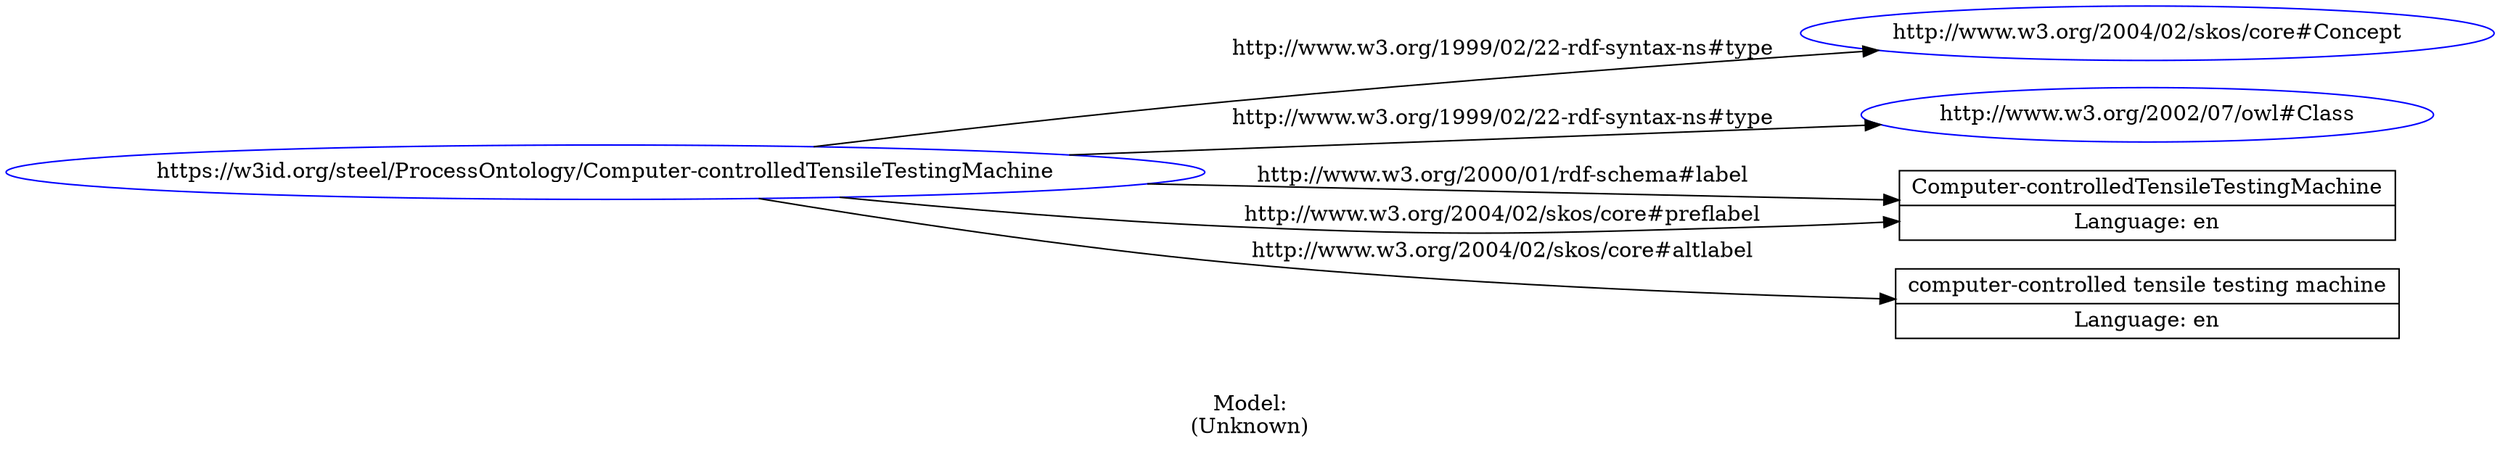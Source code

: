 digraph {
	rankdir = LR;
	charset="utf-8";

	"Rhttps://w3id.org/steel/ProcessOntology/Computer-controlledTensileTestingMachine" -> "Rhttp://www.w3.org/2004/02/skos/core#Concept" [ label="http://www.w3.org/1999/02/22-rdf-syntax-ns#type" ];
	"Rhttps://w3id.org/steel/ProcessOntology/Computer-controlledTensileTestingMachine" -> "Rhttp://www.w3.org/2002/07/owl#Class" [ label="http://www.w3.org/1999/02/22-rdf-syntax-ns#type" ];
	"Rhttps://w3id.org/steel/ProcessOntology/Computer-controlledTensileTestingMachine" -> "LComputer-controlledTensileTestingMachine|Language: en" [ label="http://www.w3.org/2000/01/rdf-schema#label" ];
	"Rhttps://w3id.org/steel/ProcessOntology/Computer-controlledTensileTestingMachine" -> "Lcomputer-controlled tensile testing machine|Language: en" [ label="http://www.w3.org/2004/02/skos/core#altlabel" ];
	"Rhttps://w3id.org/steel/ProcessOntology/Computer-controlledTensileTestingMachine" -> "LComputer-controlledTensileTestingMachine|Language: en" [ label="http://www.w3.org/2004/02/skos/core#preflabel" ];

	// Resources
	"Rhttps://w3id.org/steel/ProcessOntology/Computer-controlledTensileTestingMachine" [ label="https://w3id.org/steel/ProcessOntology/Computer-controlledTensileTestingMachine", shape = ellipse, color = blue ];
	"Rhttp://www.w3.org/2004/02/skos/core#Concept" [ label="http://www.w3.org/2004/02/skos/core#Concept", shape = ellipse, color = blue ];
	"Rhttp://www.w3.org/2002/07/owl#Class" [ label="http://www.w3.org/2002/07/owl#Class", shape = ellipse, color = blue ];

	// Anonymous nodes

	// Literals
	"LComputer-controlledTensileTestingMachine|Language: en" [ label="Computer-controlledTensileTestingMachine|Language: en", shape = record ];
	"Lcomputer-controlled tensile testing machine|Language: en" [ label="computer-controlled tensile testing machine|Language: en", shape = record ];

	label="\n\nModel:\n(Unknown)";
}
